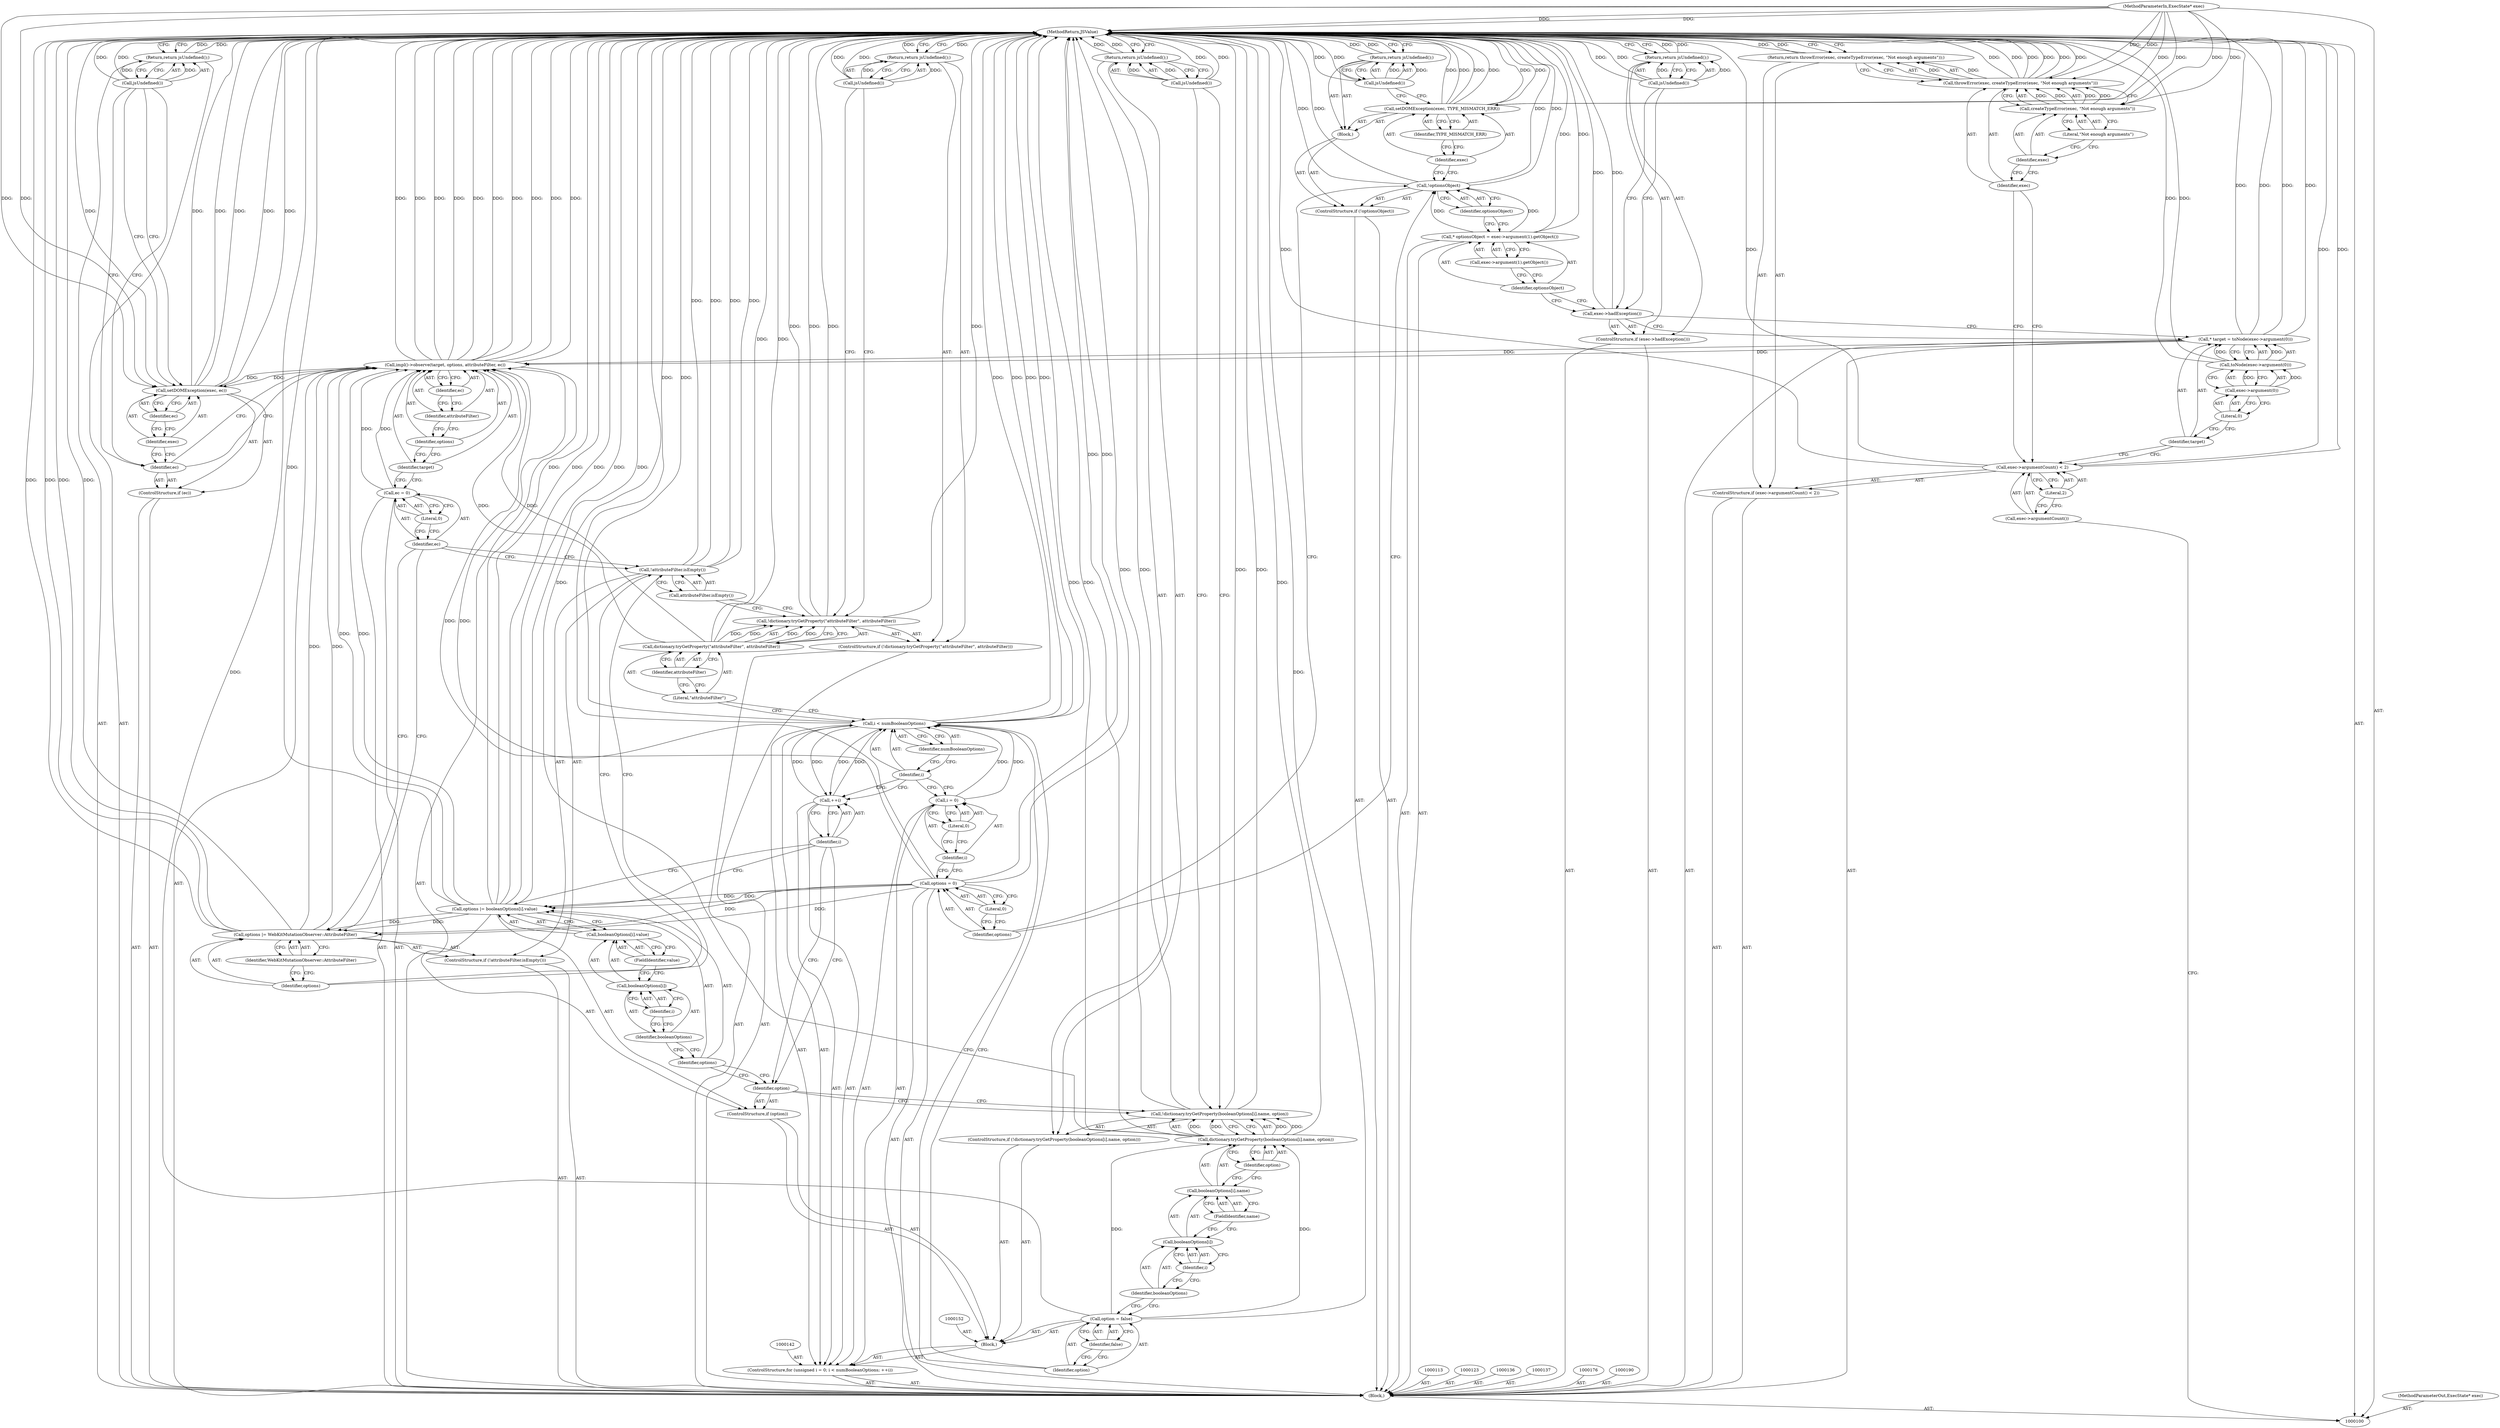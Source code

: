 digraph "1_Chrome_b944f670bb7a8a919daac497a4ea0536c954c201_6" {
"1000206" [label="(MethodReturn,JSValue)"];
"1000101" [label="(MethodParameterIn,ExecState* exec)"];
"1000305" [label="(MethodParameterOut,ExecState* exec)"];
"1000130" [label="(Block,)"];
"1000127" [label="(ControlStructure,if (!optionsObject))"];
"1000128" [label="(Call,!optionsObject)"];
"1000129" [label="(Identifier,optionsObject)"];
"1000132" [label="(Identifier,exec)"];
"1000133" [label="(Identifier,TYPE_MISMATCH_ERR)"];
"1000131" [label="(Call,setDOMException(exec, TYPE_MISMATCH_ERR))"];
"1000135" [label="(Call,jsUndefined())"];
"1000134" [label="(Return,return jsUndefined();)"];
"1000138" [label="(Call,options = 0)"];
"1000139" [label="(Identifier,options)"];
"1000140" [label="(Literal,0)"];
"1000143" [label="(Call,i = 0)"];
"1000144" [label="(Identifier,i)"];
"1000145" [label="(Literal,0)"];
"1000146" [label="(Call,i < numBooleanOptions)"];
"1000147" [label="(Identifier,i)"];
"1000148" [label="(Identifier,numBooleanOptions)"];
"1000141" [label="(ControlStructure,for (unsigned i = 0; i < numBooleanOptions; ++i))"];
"1000149" [label="(Call,++i)"];
"1000150" [label="(Identifier,i)"];
"1000153" [label="(Call,option = false)"];
"1000154" [label="(Identifier,option)"];
"1000155" [label="(Identifier,false)"];
"1000151" [label="(Block,)"];
"1000157" [label="(Call,!dictionary.tryGetProperty(booleanOptions[i].name, option))"];
"1000158" [label="(Call,dictionary.tryGetProperty(booleanOptions[i].name, option))"];
"1000159" [label="(Call,booleanOptions[i].name)"];
"1000160" [label="(Call,booleanOptions[i])"];
"1000161" [label="(Identifier,booleanOptions)"];
"1000162" [label="(Identifier,i)"];
"1000163" [label="(FieldIdentifier,name)"];
"1000164" [label="(Identifier,option)"];
"1000156" [label="(ControlStructure,if (!dictionary.tryGetProperty(booleanOptions[i].name, option)))"];
"1000102" [label="(Block,)"];
"1000165" [label="(Return,return jsUndefined();)"];
"1000166" [label="(Call,jsUndefined())"];
"1000168" [label="(Identifier,option)"];
"1000167" [label="(ControlStructure,if (option))"];
"1000169" [label="(Call,options |= booleanOptions[i].value)"];
"1000170" [label="(Identifier,options)"];
"1000171" [label="(Call,booleanOptions[i].value)"];
"1000172" [label="(Call,booleanOptions[i])"];
"1000173" [label="(Identifier,booleanOptions)"];
"1000174" [label="(Identifier,i)"];
"1000175" [label="(FieldIdentifier,value)"];
"1000180" [label="(Literal,\"attributeFilter\")"];
"1000177" [label="(ControlStructure,if (!dictionary.tryGetProperty(\"attributeFilter\", attributeFilter)))"];
"1000181" [label="(Identifier,attributeFilter)"];
"1000178" [label="(Call,!dictionary.tryGetProperty(\"attributeFilter\", attributeFilter))"];
"1000179" [label="(Call,dictionary.tryGetProperty(\"attributeFilter\", attributeFilter))"];
"1000183" [label="(Call,jsUndefined())"];
"1000182" [label="(Return,return jsUndefined();)"];
"1000184" [label="(ControlStructure,if (!attributeFilter.isEmpty()))"];
"1000185" [label="(Call,!attributeFilter.isEmpty())"];
"1000186" [label="(Call,attributeFilter.isEmpty())"];
"1000189" [label="(Identifier,WebKitMutationObserver::AttributeFilter)"];
"1000187" [label="(Call,options |= WebKitMutationObserver::AttributeFilter)"];
"1000188" [label="(Identifier,options)"];
"1000106" [label="(Literal,2)"];
"1000103" [label="(ControlStructure,if (exec->argumentCount() < 2))"];
"1000104" [label="(Call,exec->argumentCount() < 2)"];
"1000105" [label="(Call,exec->argumentCount())"];
"1000191" [label="(Call,ec = 0)"];
"1000192" [label="(Identifier,ec)"];
"1000193" [label="(Literal,0)"];
"1000195" [label="(Identifier,target)"];
"1000196" [label="(Identifier,options)"];
"1000197" [label="(Identifier,attributeFilter)"];
"1000194" [label="(Call,impl()->observe(target, options, attributeFilter, ec))"];
"1000198" [label="(Identifier,ec)"];
"1000199" [label="(ControlStructure,if (ec))"];
"1000200" [label="(Identifier,ec)"];
"1000202" [label="(Identifier,exec)"];
"1000203" [label="(Identifier,ec)"];
"1000201" [label="(Call,setDOMException(exec, ec))"];
"1000205" [label="(Call,jsUndefined())"];
"1000204" [label="(Return,return jsUndefined();)"];
"1000108" [label="(Call,throwError(exec, createTypeError(exec, \"Not enough arguments\")))"];
"1000109" [label="(Identifier,exec)"];
"1000110" [label="(Call,createTypeError(exec, \"Not enough arguments\"))"];
"1000111" [label="(Identifier,exec)"];
"1000112" [label="(Literal,\"Not enough arguments\")"];
"1000107" [label="(Return,return throwError(exec, createTypeError(exec, \"Not enough arguments\"));)"];
"1000115" [label="(Identifier,target)"];
"1000116" [label="(Call,toNode(exec->argument(0)))"];
"1000117" [label="(Call,exec->argument(0))"];
"1000118" [label="(Literal,0)"];
"1000114" [label="(Call,* target = toNode(exec->argument(0)))"];
"1000119" [label="(ControlStructure,if (exec->hadException()))"];
"1000120" [label="(Call,exec->hadException())"];
"1000122" [label="(Call,jsUndefined())"];
"1000121" [label="(Return,return jsUndefined();)"];
"1000124" [label="(Call,* optionsObject = exec->argument(1).getObject())"];
"1000125" [label="(Identifier,optionsObject)"];
"1000126" [label="(Call,exec->argument(1).getObject())"];
"1000206" -> "1000100"  [label="AST: "];
"1000206" -> "1000107"  [label="CFG: "];
"1000206" -> "1000121"  [label="CFG: "];
"1000206" -> "1000134"  [label="CFG: "];
"1000206" -> "1000165"  [label="CFG: "];
"1000206" -> "1000182"  [label="CFG: "];
"1000206" -> "1000204"  [label="CFG: "];
"1000165" -> "1000206"  [label="DDG: "];
"1000187" -> "1000206"  [label="DDG: "];
"1000187" -> "1000206"  [label="DDG: "];
"1000108" -> "1000206"  [label="DDG: "];
"1000108" -> "1000206"  [label="DDG: "];
"1000108" -> "1000206"  [label="DDG: "];
"1000185" -> "1000206"  [label="DDG: "];
"1000185" -> "1000206"  [label="DDG: "];
"1000169" -> "1000206"  [label="DDG: "];
"1000169" -> "1000206"  [label="DDG: "];
"1000169" -> "1000206"  [label="DDG: "];
"1000157" -> "1000206"  [label="DDG: "];
"1000157" -> "1000206"  [label="DDG: "];
"1000104" -> "1000206"  [label="DDG: "];
"1000104" -> "1000206"  [label="DDG: "];
"1000179" -> "1000206"  [label="DDG: "];
"1000131" -> "1000206"  [label="DDG: "];
"1000131" -> "1000206"  [label="DDG: "];
"1000131" -> "1000206"  [label="DDG: "];
"1000194" -> "1000206"  [label="DDG: "];
"1000194" -> "1000206"  [label="DDG: "];
"1000194" -> "1000206"  [label="DDG: "];
"1000194" -> "1000206"  [label="DDG: "];
"1000194" -> "1000206"  [label="DDG: "];
"1000205" -> "1000206"  [label="DDG: "];
"1000178" -> "1000206"  [label="DDG: "];
"1000178" -> "1000206"  [label="DDG: "];
"1000158" -> "1000206"  [label="DDG: "];
"1000158" -> "1000206"  [label="DDG: "];
"1000116" -> "1000206"  [label="DDG: "];
"1000124" -> "1000206"  [label="DDG: "];
"1000201" -> "1000206"  [label="DDG: "];
"1000201" -> "1000206"  [label="DDG: "];
"1000201" -> "1000206"  [label="DDG: "];
"1000138" -> "1000206"  [label="DDG: "];
"1000166" -> "1000206"  [label="DDG: "];
"1000128" -> "1000206"  [label="DDG: "];
"1000128" -> "1000206"  [label="DDG: "];
"1000153" -> "1000206"  [label="DDG: "];
"1000114" -> "1000206"  [label="DDG: "];
"1000114" -> "1000206"  [label="DDG: "];
"1000146" -> "1000206"  [label="DDG: "];
"1000146" -> "1000206"  [label="DDG: "];
"1000146" -> "1000206"  [label="DDG: "];
"1000135" -> "1000206"  [label="DDG: "];
"1000101" -> "1000206"  [label="DDG: "];
"1000120" -> "1000206"  [label="DDG: "];
"1000122" -> "1000206"  [label="DDG: "];
"1000183" -> "1000206"  [label="DDG: "];
"1000121" -> "1000206"  [label="DDG: "];
"1000204" -> "1000206"  [label="DDG: "];
"1000182" -> "1000206"  [label="DDG: "];
"1000107" -> "1000206"  [label="DDG: "];
"1000134" -> "1000206"  [label="DDG: "];
"1000101" -> "1000100"  [label="AST: "];
"1000101" -> "1000206"  [label="DDG: "];
"1000101" -> "1000108"  [label="DDG: "];
"1000101" -> "1000110"  [label="DDG: "];
"1000101" -> "1000131"  [label="DDG: "];
"1000101" -> "1000201"  [label="DDG: "];
"1000305" -> "1000100"  [label="AST: "];
"1000130" -> "1000127"  [label="AST: "];
"1000131" -> "1000130"  [label="AST: "];
"1000134" -> "1000130"  [label="AST: "];
"1000127" -> "1000102"  [label="AST: "];
"1000128" -> "1000127"  [label="AST: "];
"1000130" -> "1000127"  [label="AST: "];
"1000128" -> "1000127"  [label="AST: "];
"1000128" -> "1000129"  [label="CFG: "];
"1000129" -> "1000128"  [label="AST: "];
"1000132" -> "1000128"  [label="CFG: "];
"1000139" -> "1000128"  [label="CFG: "];
"1000128" -> "1000206"  [label="DDG: "];
"1000128" -> "1000206"  [label="DDG: "];
"1000124" -> "1000128"  [label="DDG: "];
"1000129" -> "1000128"  [label="AST: "];
"1000129" -> "1000124"  [label="CFG: "];
"1000128" -> "1000129"  [label="CFG: "];
"1000132" -> "1000131"  [label="AST: "];
"1000132" -> "1000128"  [label="CFG: "];
"1000133" -> "1000132"  [label="CFG: "];
"1000133" -> "1000131"  [label="AST: "];
"1000133" -> "1000132"  [label="CFG: "];
"1000131" -> "1000133"  [label="CFG: "];
"1000131" -> "1000130"  [label="AST: "];
"1000131" -> "1000133"  [label="CFG: "];
"1000132" -> "1000131"  [label="AST: "];
"1000133" -> "1000131"  [label="AST: "];
"1000135" -> "1000131"  [label="CFG: "];
"1000131" -> "1000206"  [label="DDG: "];
"1000131" -> "1000206"  [label="DDG: "];
"1000131" -> "1000206"  [label="DDG: "];
"1000101" -> "1000131"  [label="DDG: "];
"1000135" -> "1000134"  [label="AST: "];
"1000135" -> "1000131"  [label="CFG: "];
"1000134" -> "1000135"  [label="CFG: "];
"1000135" -> "1000206"  [label="DDG: "];
"1000135" -> "1000134"  [label="DDG: "];
"1000134" -> "1000130"  [label="AST: "];
"1000134" -> "1000135"  [label="CFG: "];
"1000135" -> "1000134"  [label="AST: "];
"1000206" -> "1000134"  [label="CFG: "];
"1000134" -> "1000206"  [label="DDG: "];
"1000135" -> "1000134"  [label="DDG: "];
"1000138" -> "1000102"  [label="AST: "];
"1000138" -> "1000140"  [label="CFG: "];
"1000139" -> "1000138"  [label="AST: "];
"1000140" -> "1000138"  [label="AST: "];
"1000144" -> "1000138"  [label="CFG: "];
"1000138" -> "1000206"  [label="DDG: "];
"1000138" -> "1000169"  [label="DDG: "];
"1000138" -> "1000187"  [label="DDG: "];
"1000138" -> "1000194"  [label="DDG: "];
"1000139" -> "1000138"  [label="AST: "];
"1000139" -> "1000128"  [label="CFG: "];
"1000140" -> "1000139"  [label="CFG: "];
"1000140" -> "1000138"  [label="AST: "];
"1000140" -> "1000139"  [label="CFG: "];
"1000138" -> "1000140"  [label="CFG: "];
"1000143" -> "1000141"  [label="AST: "];
"1000143" -> "1000145"  [label="CFG: "];
"1000144" -> "1000143"  [label="AST: "];
"1000145" -> "1000143"  [label="AST: "];
"1000147" -> "1000143"  [label="CFG: "];
"1000143" -> "1000146"  [label="DDG: "];
"1000144" -> "1000143"  [label="AST: "];
"1000144" -> "1000138"  [label="CFG: "];
"1000145" -> "1000144"  [label="CFG: "];
"1000145" -> "1000143"  [label="AST: "];
"1000145" -> "1000144"  [label="CFG: "];
"1000143" -> "1000145"  [label="CFG: "];
"1000146" -> "1000141"  [label="AST: "];
"1000146" -> "1000148"  [label="CFG: "];
"1000147" -> "1000146"  [label="AST: "];
"1000148" -> "1000146"  [label="AST: "];
"1000154" -> "1000146"  [label="CFG: "];
"1000180" -> "1000146"  [label="CFG: "];
"1000146" -> "1000206"  [label="DDG: "];
"1000146" -> "1000206"  [label="DDG: "];
"1000146" -> "1000206"  [label="DDG: "];
"1000143" -> "1000146"  [label="DDG: "];
"1000149" -> "1000146"  [label="DDG: "];
"1000146" -> "1000149"  [label="DDG: "];
"1000147" -> "1000146"  [label="AST: "];
"1000147" -> "1000143"  [label="CFG: "];
"1000147" -> "1000149"  [label="CFG: "];
"1000148" -> "1000147"  [label="CFG: "];
"1000148" -> "1000146"  [label="AST: "];
"1000148" -> "1000147"  [label="CFG: "];
"1000146" -> "1000148"  [label="CFG: "];
"1000141" -> "1000102"  [label="AST: "];
"1000142" -> "1000141"  [label="AST: "];
"1000143" -> "1000141"  [label="AST: "];
"1000146" -> "1000141"  [label="AST: "];
"1000149" -> "1000141"  [label="AST: "];
"1000151" -> "1000141"  [label="AST: "];
"1000149" -> "1000141"  [label="AST: "];
"1000149" -> "1000150"  [label="CFG: "];
"1000150" -> "1000149"  [label="AST: "];
"1000147" -> "1000149"  [label="CFG: "];
"1000149" -> "1000146"  [label="DDG: "];
"1000146" -> "1000149"  [label="DDG: "];
"1000150" -> "1000149"  [label="AST: "];
"1000150" -> "1000169"  [label="CFG: "];
"1000150" -> "1000168"  [label="CFG: "];
"1000149" -> "1000150"  [label="CFG: "];
"1000153" -> "1000151"  [label="AST: "];
"1000153" -> "1000155"  [label="CFG: "];
"1000154" -> "1000153"  [label="AST: "];
"1000155" -> "1000153"  [label="AST: "];
"1000161" -> "1000153"  [label="CFG: "];
"1000153" -> "1000206"  [label="DDG: "];
"1000153" -> "1000158"  [label="DDG: "];
"1000154" -> "1000153"  [label="AST: "];
"1000154" -> "1000146"  [label="CFG: "];
"1000155" -> "1000154"  [label="CFG: "];
"1000155" -> "1000153"  [label="AST: "];
"1000155" -> "1000154"  [label="CFG: "];
"1000153" -> "1000155"  [label="CFG: "];
"1000151" -> "1000141"  [label="AST: "];
"1000152" -> "1000151"  [label="AST: "];
"1000153" -> "1000151"  [label="AST: "];
"1000156" -> "1000151"  [label="AST: "];
"1000167" -> "1000151"  [label="AST: "];
"1000157" -> "1000156"  [label="AST: "];
"1000157" -> "1000158"  [label="CFG: "];
"1000158" -> "1000157"  [label="AST: "];
"1000166" -> "1000157"  [label="CFG: "];
"1000168" -> "1000157"  [label="CFG: "];
"1000157" -> "1000206"  [label="DDG: "];
"1000157" -> "1000206"  [label="DDG: "];
"1000158" -> "1000157"  [label="DDG: "];
"1000158" -> "1000157"  [label="DDG: "];
"1000158" -> "1000157"  [label="AST: "];
"1000158" -> "1000164"  [label="CFG: "];
"1000159" -> "1000158"  [label="AST: "];
"1000164" -> "1000158"  [label="AST: "];
"1000157" -> "1000158"  [label="CFG: "];
"1000158" -> "1000206"  [label="DDG: "];
"1000158" -> "1000206"  [label="DDG: "];
"1000158" -> "1000157"  [label="DDG: "];
"1000158" -> "1000157"  [label="DDG: "];
"1000153" -> "1000158"  [label="DDG: "];
"1000159" -> "1000158"  [label="AST: "];
"1000159" -> "1000163"  [label="CFG: "];
"1000160" -> "1000159"  [label="AST: "];
"1000163" -> "1000159"  [label="AST: "];
"1000164" -> "1000159"  [label="CFG: "];
"1000160" -> "1000159"  [label="AST: "];
"1000160" -> "1000162"  [label="CFG: "];
"1000161" -> "1000160"  [label="AST: "];
"1000162" -> "1000160"  [label="AST: "];
"1000163" -> "1000160"  [label="CFG: "];
"1000161" -> "1000160"  [label="AST: "];
"1000161" -> "1000153"  [label="CFG: "];
"1000162" -> "1000161"  [label="CFG: "];
"1000162" -> "1000160"  [label="AST: "];
"1000162" -> "1000161"  [label="CFG: "];
"1000160" -> "1000162"  [label="CFG: "];
"1000163" -> "1000159"  [label="AST: "];
"1000163" -> "1000160"  [label="CFG: "];
"1000159" -> "1000163"  [label="CFG: "];
"1000164" -> "1000158"  [label="AST: "];
"1000164" -> "1000159"  [label="CFG: "];
"1000158" -> "1000164"  [label="CFG: "];
"1000156" -> "1000151"  [label="AST: "];
"1000157" -> "1000156"  [label="AST: "];
"1000165" -> "1000156"  [label="AST: "];
"1000102" -> "1000100"  [label="AST: "];
"1000103" -> "1000102"  [label="AST: "];
"1000113" -> "1000102"  [label="AST: "];
"1000114" -> "1000102"  [label="AST: "];
"1000119" -> "1000102"  [label="AST: "];
"1000123" -> "1000102"  [label="AST: "];
"1000124" -> "1000102"  [label="AST: "];
"1000127" -> "1000102"  [label="AST: "];
"1000136" -> "1000102"  [label="AST: "];
"1000137" -> "1000102"  [label="AST: "];
"1000138" -> "1000102"  [label="AST: "];
"1000141" -> "1000102"  [label="AST: "];
"1000176" -> "1000102"  [label="AST: "];
"1000177" -> "1000102"  [label="AST: "];
"1000184" -> "1000102"  [label="AST: "];
"1000190" -> "1000102"  [label="AST: "];
"1000191" -> "1000102"  [label="AST: "];
"1000194" -> "1000102"  [label="AST: "];
"1000199" -> "1000102"  [label="AST: "];
"1000204" -> "1000102"  [label="AST: "];
"1000165" -> "1000156"  [label="AST: "];
"1000165" -> "1000166"  [label="CFG: "];
"1000166" -> "1000165"  [label="AST: "];
"1000206" -> "1000165"  [label="CFG: "];
"1000165" -> "1000206"  [label="DDG: "];
"1000166" -> "1000165"  [label="DDG: "];
"1000166" -> "1000165"  [label="AST: "];
"1000166" -> "1000157"  [label="CFG: "];
"1000165" -> "1000166"  [label="CFG: "];
"1000166" -> "1000206"  [label="DDG: "];
"1000166" -> "1000165"  [label="DDG: "];
"1000168" -> "1000167"  [label="AST: "];
"1000168" -> "1000157"  [label="CFG: "];
"1000170" -> "1000168"  [label="CFG: "];
"1000150" -> "1000168"  [label="CFG: "];
"1000167" -> "1000151"  [label="AST: "];
"1000168" -> "1000167"  [label="AST: "];
"1000169" -> "1000167"  [label="AST: "];
"1000169" -> "1000167"  [label="AST: "];
"1000169" -> "1000171"  [label="CFG: "];
"1000170" -> "1000169"  [label="AST: "];
"1000171" -> "1000169"  [label="AST: "];
"1000150" -> "1000169"  [label="CFG: "];
"1000169" -> "1000206"  [label="DDG: "];
"1000169" -> "1000206"  [label="DDG: "];
"1000169" -> "1000206"  [label="DDG: "];
"1000138" -> "1000169"  [label="DDG: "];
"1000169" -> "1000187"  [label="DDG: "];
"1000169" -> "1000194"  [label="DDG: "];
"1000170" -> "1000169"  [label="AST: "];
"1000170" -> "1000168"  [label="CFG: "];
"1000173" -> "1000170"  [label="CFG: "];
"1000171" -> "1000169"  [label="AST: "];
"1000171" -> "1000175"  [label="CFG: "];
"1000172" -> "1000171"  [label="AST: "];
"1000175" -> "1000171"  [label="AST: "];
"1000169" -> "1000171"  [label="CFG: "];
"1000172" -> "1000171"  [label="AST: "];
"1000172" -> "1000174"  [label="CFG: "];
"1000173" -> "1000172"  [label="AST: "];
"1000174" -> "1000172"  [label="AST: "];
"1000175" -> "1000172"  [label="CFG: "];
"1000173" -> "1000172"  [label="AST: "];
"1000173" -> "1000170"  [label="CFG: "];
"1000174" -> "1000173"  [label="CFG: "];
"1000174" -> "1000172"  [label="AST: "];
"1000174" -> "1000173"  [label="CFG: "];
"1000172" -> "1000174"  [label="CFG: "];
"1000175" -> "1000171"  [label="AST: "];
"1000175" -> "1000172"  [label="CFG: "];
"1000171" -> "1000175"  [label="CFG: "];
"1000180" -> "1000179"  [label="AST: "];
"1000180" -> "1000146"  [label="CFG: "];
"1000181" -> "1000180"  [label="CFG: "];
"1000177" -> "1000102"  [label="AST: "];
"1000178" -> "1000177"  [label="AST: "];
"1000182" -> "1000177"  [label="AST: "];
"1000181" -> "1000179"  [label="AST: "];
"1000181" -> "1000180"  [label="CFG: "];
"1000179" -> "1000181"  [label="CFG: "];
"1000178" -> "1000177"  [label="AST: "];
"1000178" -> "1000179"  [label="CFG: "];
"1000179" -> "1000178"  [label="AST: "];
"1000183" -> "1000178"  [label="CFG: "];
"1000186" -> "1000178"  [label="CFG: "];
"1000178" -> "1000206"  [label="DDG: "];
"1000178" -> "1000206"  [label="DDG: "];
"1000179" -> "1000178"  [label="DDG: "];
"1000179" -> "1000178"  [label="DDG: "];
"1000179" -> "1000178"  [label="AST: "];
"1000179" -> "1000181"  [label="CFG: "];
"1000180" -> "1000179"  [label="AST: "];
"1000181" -> "1000179"  [label="AST: "];
"1000178" -> "1000179"  [label="CFG: "];
"1000179" -> "1000206"  [label="DDG: "];
"1000179" -> "1000178"  [label="DDG: "];
"1000179" -> "1000178"  [label="DDG: "];
"1000179" -> "1000194"  [label="DDG: "];
"1000183" -> "1000182"  [label="AST: "];
"1000183" -> "1000178"  [label="CFG: "];
"1000182" -> "1000183"  [label="CFG: "];
"1000183" -> "1000206"  [label="DDG: "];
"1000183" -> "1000182"  [label="DDG: "];
"1000182" -> "1000177"  [label="AST: "];
"1000182" -> "1000183"  [label="CFG: "];
"1000183" -> "1000182"  [label="AST: "];
"1000206" -> "1000182"  [label="CFG: "];
"1000182" -> "1000206"  [label="DDG: "];
"1000183" -> "1000182"  [label="DDG: "];
"1000184" -> "1000102"  [label="AST: "];
"1000185" -> "1000184"  [label="AST: "];
"1000187" -> "1000184"  [label="AST: "];
"1000185" -> "1000184"  [label="AST: "];
"1000185" -> "1000186"  [label="CFG: "];
"1000186" -> "1000185"  [label="AST: "];
"1000188" -> "1000185"  [label="CFG: "];
"1000192" -> "1000185"  [label="CFG: "];
"1000185" -> "1000206"  [label="DDG: "];
"1000185" -> "1000206"  [label="DDG: "];
"1000186" -> "1000185"  [label="AST: "];
"1000186" -> "1000178"  [label="CFG: "];
"1000185" -> "1000186"  [label="CFG: "];
"1000189" -> "1000187"  [label="AST: "];
"1000189" -> "1000188"  [label="CFG: "];
"1000187" -> "1000189"  [label="CFG: "];
"1000187" -> "1000184"  [label="AST: "];
"1000187" -> "1000189"  [label="CFG: "];
"1000188" -> "1000187"  [label="AST: "];
"1000189" -> "1000187"  [label="AST: "];
"1000192" -> "1000187"  [label="CFG: "];
"1000187" -> "1000206"  [label="DDG: "];
"1000187" -> "1000206"  [label="DDG: "];
"1000138" -> "1000187"  [label="DDG: "];
"1000169" -> "1000187"  [label="DDG: "];
"1000187" -> "1000194"  [label="DDG: "];
"1000188" -> "1000187"  [label="AST: "];
"1000188" -> "1000185"  [label="CFG: "];
"1000189" -> "1000188"  [label="CFG: "];
"1000106" -> "1000104"  [label="AST: "];
"1000106" -> "1000105"  [label="CFG: "];
"1000104" -> "1000106"  [label="CFG: "];
"1000103" -> "1000102"  [label="AST: "];
"1000104" -> "1000103"  [label="AST: "];
"1000107" -> "1000103"  [label="AST: "];
"1000104" -> "1000103"  [label="AST: "];
"1000104" -> "1000106"  [label="CFG: "];
"1000105" -> "1000104"  [label="AST: "];
"1000106" -> "1000104"  [label="AST: "];
"1000109" -> "1000104"  [label="CFG: "];
"1000115" -> "1000104"  [label="CFG: "];
"1000104" -> "1000206"  [label="DDG: "];
"1000104" -> "1000206"  [label="DDG: "];
"1000105" -> "1000104"  [label="AST: "];
"1000105" -> "1000100"  [label="CFG: "];
"1000106" -> "1000105"  [label="CFG: "];
"1000191" -> "1000102"  [label="AST: "];
"1000191" -> "1000193"  [label="CFG: "];
"1000192" -> "1000191"  [label="AST: "];
"1000193" -> "1000191"  [label="AST: "];
"1000195" -> "1000191"  [label="CFG: "];
"1000191" -> "1000194"  [label="DDG: "];
"1000192" -> "1000191"  [label="AST: "];
"1000192" -> "1000187"  [label="CFG: "];
"1000192" -> "1000185"  [label="CFG: "];
"1000193" -> "1000192"  [label="CFG: "];
"1000193" -> "1000191"  [label="AST: "];
"1000193" -> "1000192"  [label="CFG: "];
"1000191" -> "1000193"  [label="CFG: "];
"1000195" -> "1000194"  [label="AST: "];
"1000195" -> "1000191"  [label="CFG: "];
"1000196" -> "1000195"  [label="CFG: "];
"1000196" -> "1000194"  [label="AST: "];
"1000196" -> "1000195"  [label="CFG: "];
"1000197" -> "1000196"  [label="CFG: "];
"1000197" -> "1000194"  [label="AST: "];
"1000197" -> "1000196"  [label="CFG: "];
"1000198" -> "1000197"  [label="CFG: "];
"1000194" -> "1000102"  [label="AST: "];
"1000194" -> "1000198"  [label="CFG: "];
"1000195" -> "1000194"  [label="AST: "];
"1000196" -> "1000194"  [label="AST: "];
"1000197" -> "1000194"  [label="AST: "];
"1000198" -> "1000194"  [label="AST: "];
"1000200" -> "1000194"  [label="CFG: "];
"1000194" -> "1000206"  [label="DDG: "];
"1000194" -> "1000206"  [label="DDG: "];
"1000194" -> "1000206"  [label="DDG: "];
"1000194" -> "1000206"  [label="DDG: "];
"1000194" -> "1000206"  [label="DDG: "];
"1000114" -> "1000194"  [label="DDG: "];
"1000187" -> "1000194"  [label="DDG: "];
"1000138" -> "1000194"  [label="DDG: "];
"1000169" -> "1000194"  [label="DDG: "];
"1000179" -> "1000194"  [label="DDG: "];
"1000191" -> "1000194"  [label="DDG: "];
"1000194" -> "1000201"  [label="DDG: "];
"1000198" -> "1000194"  [label="AST: "];
"1000198" -> "1000197"  [label="CFG: "];
"1000194" -> "1000198"  [label="CFG: "];
"1000199" -> "1000102"  [label="AST: "];
"1000200" -> "1000199"  [label="AST: "];
"1000201" -> "1000199"  [label="AST: "];
"1000200" -> "1000199"  [label="AST: "];
"1000200" -> "1000194"  [label="CFG: "];
"1000202" -> "1000200"  [label="CFG: "];
"1000205" -> "1000200"  [label="CFG: "];
"1000202" -> "1000201"  [label="AST: "];
"1000202" -> "1000200"  [label="CFG: "];
"1000203" -> "1000202"  [label="CFG: "];
"1000203" -> "1000201"  [label="AST: "];
"1000203" -> "1000202"  [label="CFG: "];
"1000201" -> "1000203"  [label="CFG: "];
"1000201" -> "1000199"  [label="AST: "];
"1000201" -> "1000203"  [label="CFG: "];
"1000202" -> "1000201"  [label="AST: "];
"1000203" -> "1000201"  [label="AST: "];
"1000205" -> "1000201"  [label="CFG: "];
"1000201" -> "1000206"  [label="DDG: "];
"1000201" -> "1000206"  [label="DDG: "];
"1000201" -> "1000206"  [label="DDG: "];
"1000101" -> "1000201"  [label="DDG: "];
"1000194" -> "1000201"  [label="DDG: "];
"1000205" -> "1000204"  [label="AST: "];
"1000205" -> "1000201"  [label="CFG: "];
"1000205" -> "1000200"  [label="CFG: "];
"1000204" -> "1000205"  [label="CFG: "];
"1000205" -> "1000206"  [label="DDG: "];
"1000205" -> "1000204"  [label="DDG: "];
"1000204" -> "1000102"  [label="AST: "];
"1000204" -> "1000205"  [label="CFG: "];
"1000205" -> "1000204"  [label="AST: "];
"1000206" -> "1000204"  [label="CFG: "];
"1000204" -> "1000206"  [label="DDG: "];
"1000205" -> "1000204"  [label="DDG: "];
"1000108" -> "1000107"  [label="AST: "];
"1000108" -> "1000110"  [label="CFG: "];
"1000109" -> "1000108"  [label="AST: "];
"1000110" -> "1000108"  [label="AST: "];
"1000107" -> "1000108"  [label="CFG: "];
"1000108" -> "1000206"  [label="DDG: "];
"1000108" -> "1000206"  [label="DDG: "];
"1000108" -> "1000206"  [label="DDG: "];
"1000108" -> "1000107"  [label="DDG: "];
"1000110" -> "1000108"  [label="DDG: "];
"1000110" -> "1000108"  [label="DDG: "];
"1000101" -> "1000108"  [label="DDG: "];
"1000109" -> "1000108"  [label="AST: "];
"1000109" -> "1000104"  [label="CFG: "];
"1000111" -> "1000109"  [label="CFG: "];
"1000110" -> "1000108"  [label="AST: "];
"1000110" -> "1000112"  [label="CFG: "];
"1000111" -> "1000110"  [label="AST: "];
"1000112" -> "1000110"  [label="AST: "];
"1000108" -> "1000110"  [label="CFG: "];
"1000110" -> "1000108"  [label="DDG: "];
"1000110" -> "1000108"  [label="DDG: "];
"1000101" -> "1000110"  [label="DDG: "];
"1000111" -> "1000110"  [label="AST: "];
"1000111" -> "1000109"  [label="CFG: "];
"1000112" -> "1000111"  [label="CFG: "];
"1000112" -> "1000110"  [label="AST: "];
"1000112" -> "1000111"  [label="CFG: "];
"1000110" -> "1000112"  [label="CFG: "];
"1000107" -> "1000103"  [label="AST: "];
"1000107" -> "1000108"  [label="CFG: "];
"1000108" -> "1000107"  [label="AST: "];
"1000206" -> "1000107"  [label="CFG: "];
"1000107" -> "1000206"  [label="DDG: "];
"1000108" -> "1000107"  [label="DDG: "];
"1000115" -> "1000114"  [label="AST: "];
"1000115" -> "1000104"  [label="CFG: "];
"1000118" -> "1000115"  [label="CFG: "];
"1000116" -> "1000114"  [label="AST: "];
"1000116" -> "1000117"  [label="CFG: "];
"1000117" -> "1000116"  [label="AST: "];
"1000114" -> "1000116"  [label="CFG: "];
"1000116" -> "1000206"  [label="DDG: "];
"1000116" -> "1000114"  [label="DDG: "];
"1000117" -> "1000116"  [label="DDG: "];
"1000117" -> "1000116"  [label="AST: "];
"1000117" -> "1000118"  [label="CFG: "];
"1000118" -> "1000117"  [label="AST: "];
"1000116" -> "1000117"  [label="CFG: "];
"1000117" -> "1000116"  [label="DDG: "];
"1000118" -> "1000117"  [label="AST: "];
"1000118" -> "1000115"  [label="CFG: "];
"1000117" -> "1000118"  [label="CFG: "];
"1000114" -> "1000102"  [label="AST: "];
"1000114" -> "1000116"  [label="CFG: "];
"1000115" -> "1000114"  [label="AST: "];
"1000116" -> "1000114"  [label="AST: "];
"1000120" -> "1000114"  [label="CFG: "];
"1000114" -> "1000206"  [label="DDG: "];
"1000114" -> "1000206"  [label="DDG: "];
"1000116" -> "1000114"  [label="DDG: "];
"1000114" -> "1000194"  [label="DDG: "];
"1000119" -> "1000102"  [label="AST: "];
"1000120" -> "1000119"  [label="AST: "];
"1000121" -> "1000119"  [label="AST: "];
"1000120" -> "1000119"  [label="AST: "];
"1000120" -> "1000114"  [label="CFG: "];
"1000122" -> "1000120"  [label="CFG: "];
"1000125" -> "1000120"  [label="CFG: "];
"1000120" -> "1000206"  [label="DDG: "];
"1000122" -> "1000121"  [label="AST: "];
"1000122" -> "1000120"  [label="CFG: "];
"1000121" -> "1000122"  [label="CFG: "];
"1000122" -> "1000206"  [label="DDG: "];
"1000122" -> "1000121"  [label="DDG: "];
"1000121" -> "1000119"  [label="AST: "];
"1000121" -> "1000122"  [label="CFG: "];
"1000122" -> "1000121"  [label="AST: "];
"1000206" -> "1000121"  [label="CFG: "];
"1000121" -> "1000206"  [label="DDG: "];
"1000122" -> "1000121"  [label="DDG: "];
"1000124" -> "1000102"  [label="AST: "];
"1000124" -> "1000126"  [label="CFG: "];
"1000125" -> "1000124"  [label="AST: "];
"1000126" -> "1000124"  [label="AST: "];
"1000129" -> "1000124"  [label="CFG: "];
"1000124" -> "1000206"  [label="DDG: "];
"1000124" -> "1000128"  [label="DDG: "];
"1000125" -> "1000124"  [label="AST: "];
"1000125" -> "1000120"  [label="CFG: "];
"1000126" -> "1000125"  [label="CFG: "];
"1000126" -> "1000124"  [label="AST: "];
"1000126" -> "1000125"  [label="CFG: "];
"1000124" -> "1000126"  [label="CFG: "];
}
